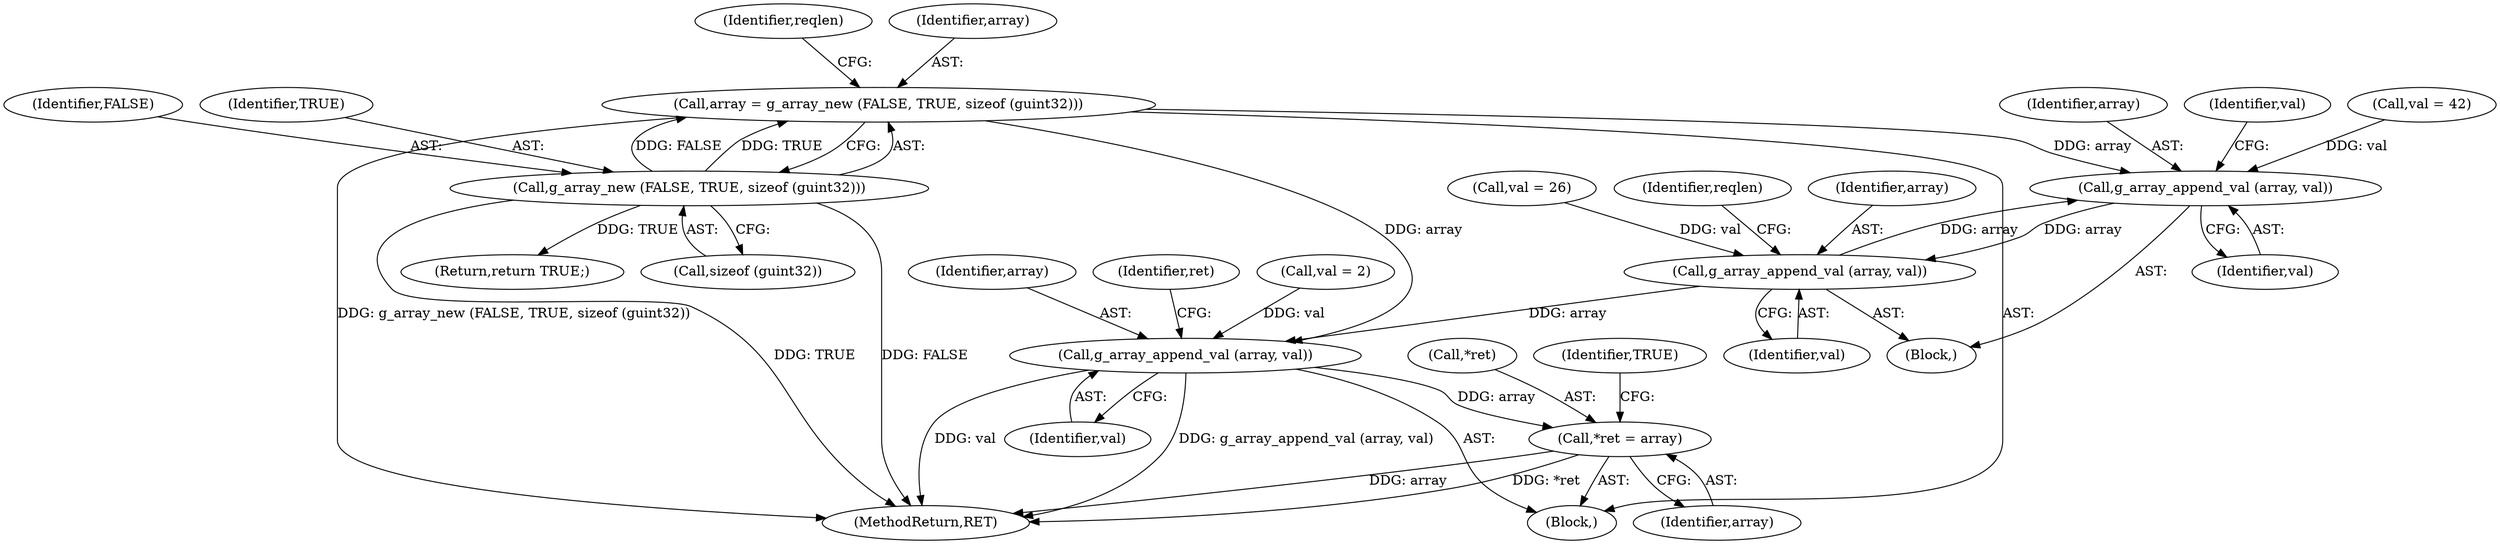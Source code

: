 digraph "1_dbus_9a6bce9b615abca6068348c1606ba8eaf13d9ae0_35@pointer" {
"1000108" [label="(Call,array = g_array_new (FALSE, TRUE, sizeof (guint32)))"];
"1000110" [label="(Call,g_array_new (FALSE, TRUE, sizeof (guint32)))"];
"1000123" [label="(Call,g_array_append_val (array, val))"];
"1000129" [label="(Call,g_array_append_val (array, val))"];
"1000137" [label="(Call,g_array_append_val (array, val))"];
"1000140" [label="(Call,*ret = array)"];
"1000145" [label="(Identifier,TRUE)"];
"1000117" [label="(Identifier,reqlen)"];
"1000146" [label="(MethodReturn,RET)"];
"1000142" [label="(Identifier,ret)"];
"1000137" [label="(Call,g_array_append_val (array, val))"];
"1000125" [label="(Identifier,val)"];
"1000124" [label="(Identifier,array)"];
"1000130" [label="(Identifier,array)"];
"1000111" [label="(Identifier,FALSE)"];
"1000140" [label="(Call,*ret = array)"];
"1000144" [label="(Return,return TRUE;)"];
"1000112" [label="(Identifier,TRUE)"];
"1000127" [label="(Identifier,val)"];
"1000105" [label="(Block,)"];
"1000108" [label="(Call,array = g_array_new (FALSE, TRUE, sizeof (guint32)))"];
"1000113" [label="(Call,sizeof (guint32))"];
"1000126" [label="(Call,val = 26)"];
"1000139" [label="(Identifier,val)"];
"1000119" [label="(Block,)"];
"1000143" [label="(Identifier,array)"];
"1000120" [label="(Call,val = 42)"];
"1000131" [label="(Identifier,val)"];
"1000133" [label="(Identifier,reqlen)"];
"1000109" [label="(Identifier,array)"];
"1000141" [label="(Call,*ret)"];
"1000134" [label="(Call,val = 2)"];
"1000138" [label="(Identifier,array)"];
"1000123" [label="(Call,g_array_append_val (array, val))"];
"1000129" [label="(Call,g_array_append_val (array, val))"];
"1000110" [label="(Call,g_array_new (FALSE, TRUE, sizeof (guint32)))"];
"1000108" -> "1000105"  [label="AST: "];
"1000108" -> "1000110"  [label="CFG: "];
"1000109" -> "1000108"  [label="AST: "];
"1000110" -> "1000108"  [label="AST: "];
"1000117" -> "1000108"  [label="CFG: "];
"1000108" -> "1000146"  [label="DDG: g_array_new (FALSE, TRUE, sizeof (guint32))"];
"1000110" -> "1000108"  [label="DDG: FALSE"];
"1000110" -> "1000108"  [label="DDG: TRUE"];
"1000108" -> "1000123"  [label="DDG: array"];
"1000108" -> "1000137"  [label="DDG: array"];
"1000110" -> "1000113"  [label="CFG: "];
"1000111" -> "1000110"  [label="AST: "];
"1000112" -> "1000110"  [label="AST: "];
"1000113" -> "1000110"  [label="AST: "];
"1000110" -> "1000146"  [label="DDG: TRUE"];
"1000110" -> "1000146"  [label="DDG: FALSE"];
"1000110" -> "1000144"  [label="DDG: TRUE"];
"1000123" -> "1000119"  [label="AST: "];
"1000123" -> "1000125"  [label="CFG: "];
"1000124" -> "1000123"  [label="AST: "];
"1000125" -> "1000123"  [label="AST: "];
"1000127" -> "1000123"  [label="CFG: "];
"1000129" -> "1000123"  [label="DDG: array"];
"1000120" -> "1000123"  [label="DDG: val"];
"1000123" -> "1000129"  [label="DDG: array"];
"1000129" -> "1000119"  [label="AST: "];
"1000129" -> "1000131"  [label="CFG: "];
"1000130" -> "1000129"  [label="AST: "];
"1000131" -> "1000129"  [label="AST: "];
"1000133" -> "1000129"  [label="CFG: "];
"1000126" -> "1000129"  [label="DDG: val"];
"1000129" -> "1000137"  [label="DDG: array"];
"1000137" -> "1000105"  [label="AST: "];
"1000137" -> "1000139"  [label="CFG: "];
"1000138" -> "1000137"  [label="AST: "];
"1000139" -> "1000137"  [label="AST: "];
"1000142" -> "1000137"  [label="CFG: "];
"1000137" -> "1000146"  [label="DDG: g_array_append_val (array, val)"];
"1000137" -> "1000146"  [label="DDG: val"];
"1000134" -> "1000137"  [label="DDG: val"];
"1000137" -> "1000140"  [label="DDG: array"];
"1000140" -> "1000105"  [label="AST: "];
"1000140" -> "1000143"  [label="CFG: "];
"1000141" -> "1000140"  [label="AST: "];
"1000143" -> "1000140"  [label="AST: "];
"1000145" -> "1000140"  [label="CFG: "];
"1000140" -> "1000146"  [label="DDG: array"];
"1000140" -> "1000146"  [label="DDG: *ret"];
}
